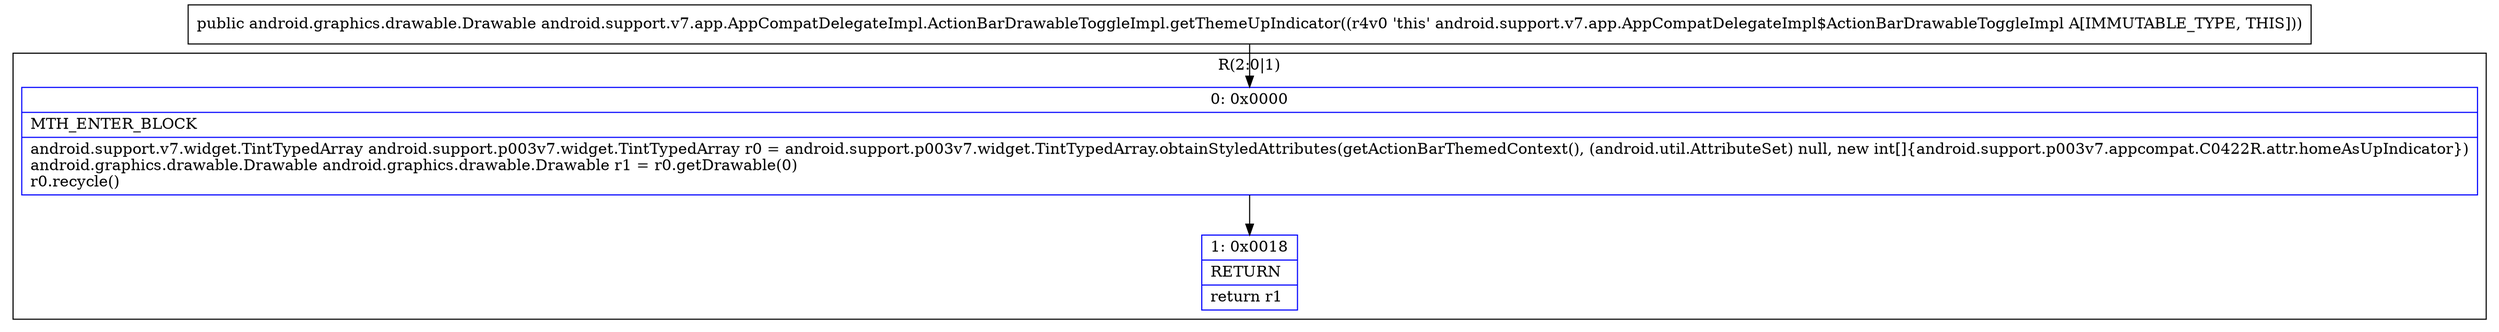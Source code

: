 digraph "CFG forandroid.support.v7.app.AppCompatDelegateImpl.ActionBarDrawableToggleImpl.getThemeUpIndicator()Landroid\/graphics\/drawable\/Drawable;" {
subgraph cluster_Region_1371507939 {
label = "R(2:0|1)";
node [shape=record,color=blue];
Node_0 [shape=record,label="{0\:\ 0x0000|MTH_ENTER_BLOCK\l|android.support.v7.widget.TintTypedArray android.support.p003v7.widget.TintTypedArray r0 = android.support.p003v7.widget.TintTypedArray.obtainStyledAttributes(getActionBarThemedContext(), (android.util.AttributeSet) null, new int[]\{android.support.p003v7.appcompat.C0422R.attr.homeAsUpIndicator\})\landroid.graphics.drawable.Drawable android.graphics.drawable.Drawable r1 = r0.getDrawable(0)\lr0.recycle()\l}"];
Node_1 [shape=record,label="{1\:\ 0x0018|RETURN\l|return r1\l}"];
}
MethodNode[shape=record,label="{public android.graphics.drawable.Drawable android.support.v7.app.AppCompatDelegateImpl.ActionBarDrawableToggleImpl.getThemeUpIndicator((r4v0 'this' android.support.v7.app.AppCompatDelegateImpl$ActionBarDrawableToggleImpl A[IMMUTABLE_TYPE, THIS])) }"];
MethodNode -> Node_0;
Node_0 -> Node_1;
}

